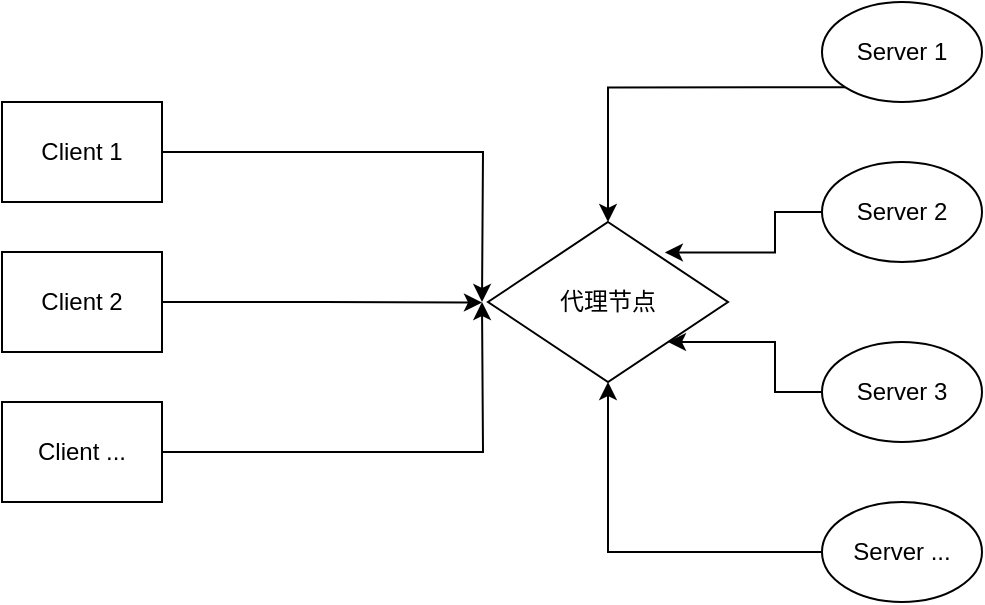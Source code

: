 <mxfile version="16.1.2" type="github">
  <diagram id="RsZCCI59v2fd9i0A3_Uv" name="Page-1">
    <mxGraphModel dx="705" dy="317" grid="1" gridSize="10" guides="1" tooltips="1" connect="1" arrows="1" fold="1" page="1" pageScale="1" pageWidth="827" pageHeight="1169" math="0" shadow="0">
      <root>
        <mxCell id="0" />
        <mxCell id="1" parent="0" />
        <mxCell id="pxyAfbDeU9kV4l9WtauX-1" value="代理节点" style="rhombus;whiteSpace=wrap;html=1;" vertex="1" parent="1">
          <mxGeometry x="293" y="260" width="120" height="80" as="geometry" />
        </mxCell>
        <mxCell id="pxyAfbDeU9kV4l9WtauX-7" style="edgeStyle=orthogonalEdgeStyle;rounded=0;orthogonalLoop=1;jettySize=auto;html=1;exitX=0;exitY=1;exitDx=0;exitDy=0;" edge="1" parent="1" source="pxyAfbDeU9kV4l9WtauX-2" target="pxyAfbDeU9kV4l9WtauX-1">
          <mxGeometry relative="1" as="geometry" />
        </mxCell>
        <mxCell id="pxyAfbDeU9kV4l9WtauX-2" value="Server 1" style="ellipse;whiteSpace=wrap;html=1;" vertex="1" parent="1">
          <mxGeometry x="460" y="150" width="80" height="50" as="geometry" />
        </mxCell>
        <mxCell id="pxyAfbDeU9kV4l9WtauX-8" style="edgeStyle=orthogonalEdgeStyle;rounded=0;orthogonalLoop=1;jettySize=auto;html=1;exitX=0;exitY=0.5;exitDx=0;exitDy=0;entryX=0.737;entryY=0.19;entryDx=0;entryDy=0;entryPerimeter=0;" edge="1" parent="1" source="pxyAfbDeU9kV4l9WtauX-3" target="pxyAfbDeU9kV4l9WtauX-1">
          <mxGeometry relative="1" as="geometry" />
        </mxCell>
        <mxCell id="pxyAfbDeU9kV4l9WtauX-3" value="Server 2" style="ellipse;whiteSpace=wrap;html=1;" vertex="1" parent="1">
          <mxGeometry x="460" y="230" width="80" height="50" as="geometry" />
        </mxCell>
        <mxCell id="pxyAfbDeU9kV4l9WtauX-9" style="edgeStyle=orthogonalEdgeStyle;rounded=0;orthogonalLoop=1;jettySize=auto;html=1;exitX=0;exitY=0.5;exitDx=0;exitDy=0;entryX=1;entryY=1;entryDx=0;entryDy=0;" edge="1" parent="1" source="pxyAfbDeU9kV4l9WtauX-4" target="pxyAfbDeU9kV4l9WtauX-1">
          <mxGeometry relative="1" as="geometry" />
        </mxCell>
        <mxCell id="pxyAfbDeU9kV4l9WtauX-4" value="Server 3" style="ellipse;whiteSpace=wrap;html=1;" vertex="1" parent="1">
          <mxGeometry x="460" y="320" width="80" height="50" as="geometry" />
        </mxCell>
        <mxCell id="pxyAfbDeU9kV4l9WtauX-10" style="edgeStyle=orthogonalEdgeStyle;rounded=0;orthogonalLoop=1;jettySize=auto;html=1;exitX=0;exitY=0.5;exitDx=0;exitDy=0;entryX=0.5;entryY=1;entryDx=0;entryDy=0;" edge="1" parent="1" source="pxyAfbDeU9kV4l9WtauX-5" target="pxyAfbDeU9kV4l9WtauX-1">
          <mxGeometry relative="1" as="geometry" />
        </mxCell>
        <mxCell id="pxyAfbDeU9kV4l9WtauX-5" value="Server ..." style="ellipse;whiteSpace=wrap;html=1;" vertex="1" parent="1">
          <mxGeometry x="460" y="400" width="80" height="50" as="geometry" />
        </mxCell>
        <mxCell id="pxyAfbDeU9kV4l9WtauX-17" style="edgeStyle=orthogonalEdgeStyle;rounded=0;orthogonalLoop=1;jettySize=auto;html=1;exitX=1;exitY=0.5;exitDx=0;exitDy=0;" edge="1" parent="1" source="pxyAfbDeU9kV4l9WtauX-11">
          <mxGeometry relative="1" as="geometry">
            <mxPoint x="290" y="300" as="targetPoint" />
          </mxGeometry>
        </mxCell>
        <mxCell id="pxyAfbDeU9kV4l9WtauX-11" value="Client 1" style="rounded=0;whiteSpace=wrap;html=1;" vertex="1" parent="1">
          <mxGeometry x="50" y="200" width="80" height="50" as="geometry" />
        </mxCell>
        <mxCell id="pxyAfbDeU9kV4l9WtauX-15" style="edgeStyle=orthogonalEdgeStyle;rounded=0;orthogonalLoop=1;jettySize=auto;html=1;exitX=1;exitY=0.5;exitDx=0;exitDy=0;" edge="1" parent="1" source="pxyAfbDeU9kV4l9WtauX-12">
          <mxGeometry relative="1" as="geometry">
            <mxPoint x="290" y="300.241" as="targetPoint" />
          </mxGeometry>
        </mxCell>
        <mxCell id="pxyAfbDeU9kV4l9WtauX-12" value="Client 2" style="rounded=0;whiteSpace=wrap;html=1;" vertex="1" parent="1">
          <mxGeometry x="50" y="275" width="80" height="50" as="geometry" />
        </mxCell>
        <mxCell id="pxyAfbDeU9kV4l9WtauX-16" style="edgeStyle=orthogonalEdgeStyle;rounded=0;orthogonalLoop=1;jettySize=auto;html=1;exitX=1;exitY=0.5;exitDx=0;exitDy=0;" edge="1" parent="1" source="pxyAfbDeU9kV4l9WtauX-13">
          <mxGeometry relative="1" as="geometry">
            <mxPoint x="290" y="300" as="targetPoint" />
          </mxGeometry>
        </mxCell>
        <mxCell id="pxyAfbDeU9kV4l9WtauX-13" value="Client ..." style="rounded=0;whiteSpace=wrap;html=1;" vertex="1" parent="1">
          <mxGeometry x="50" y="350" width="80" height="50" as="geometry" />
        </mxCell>
      </root>
    </mxGraphModel>
  </diagram>
</mxfile>
